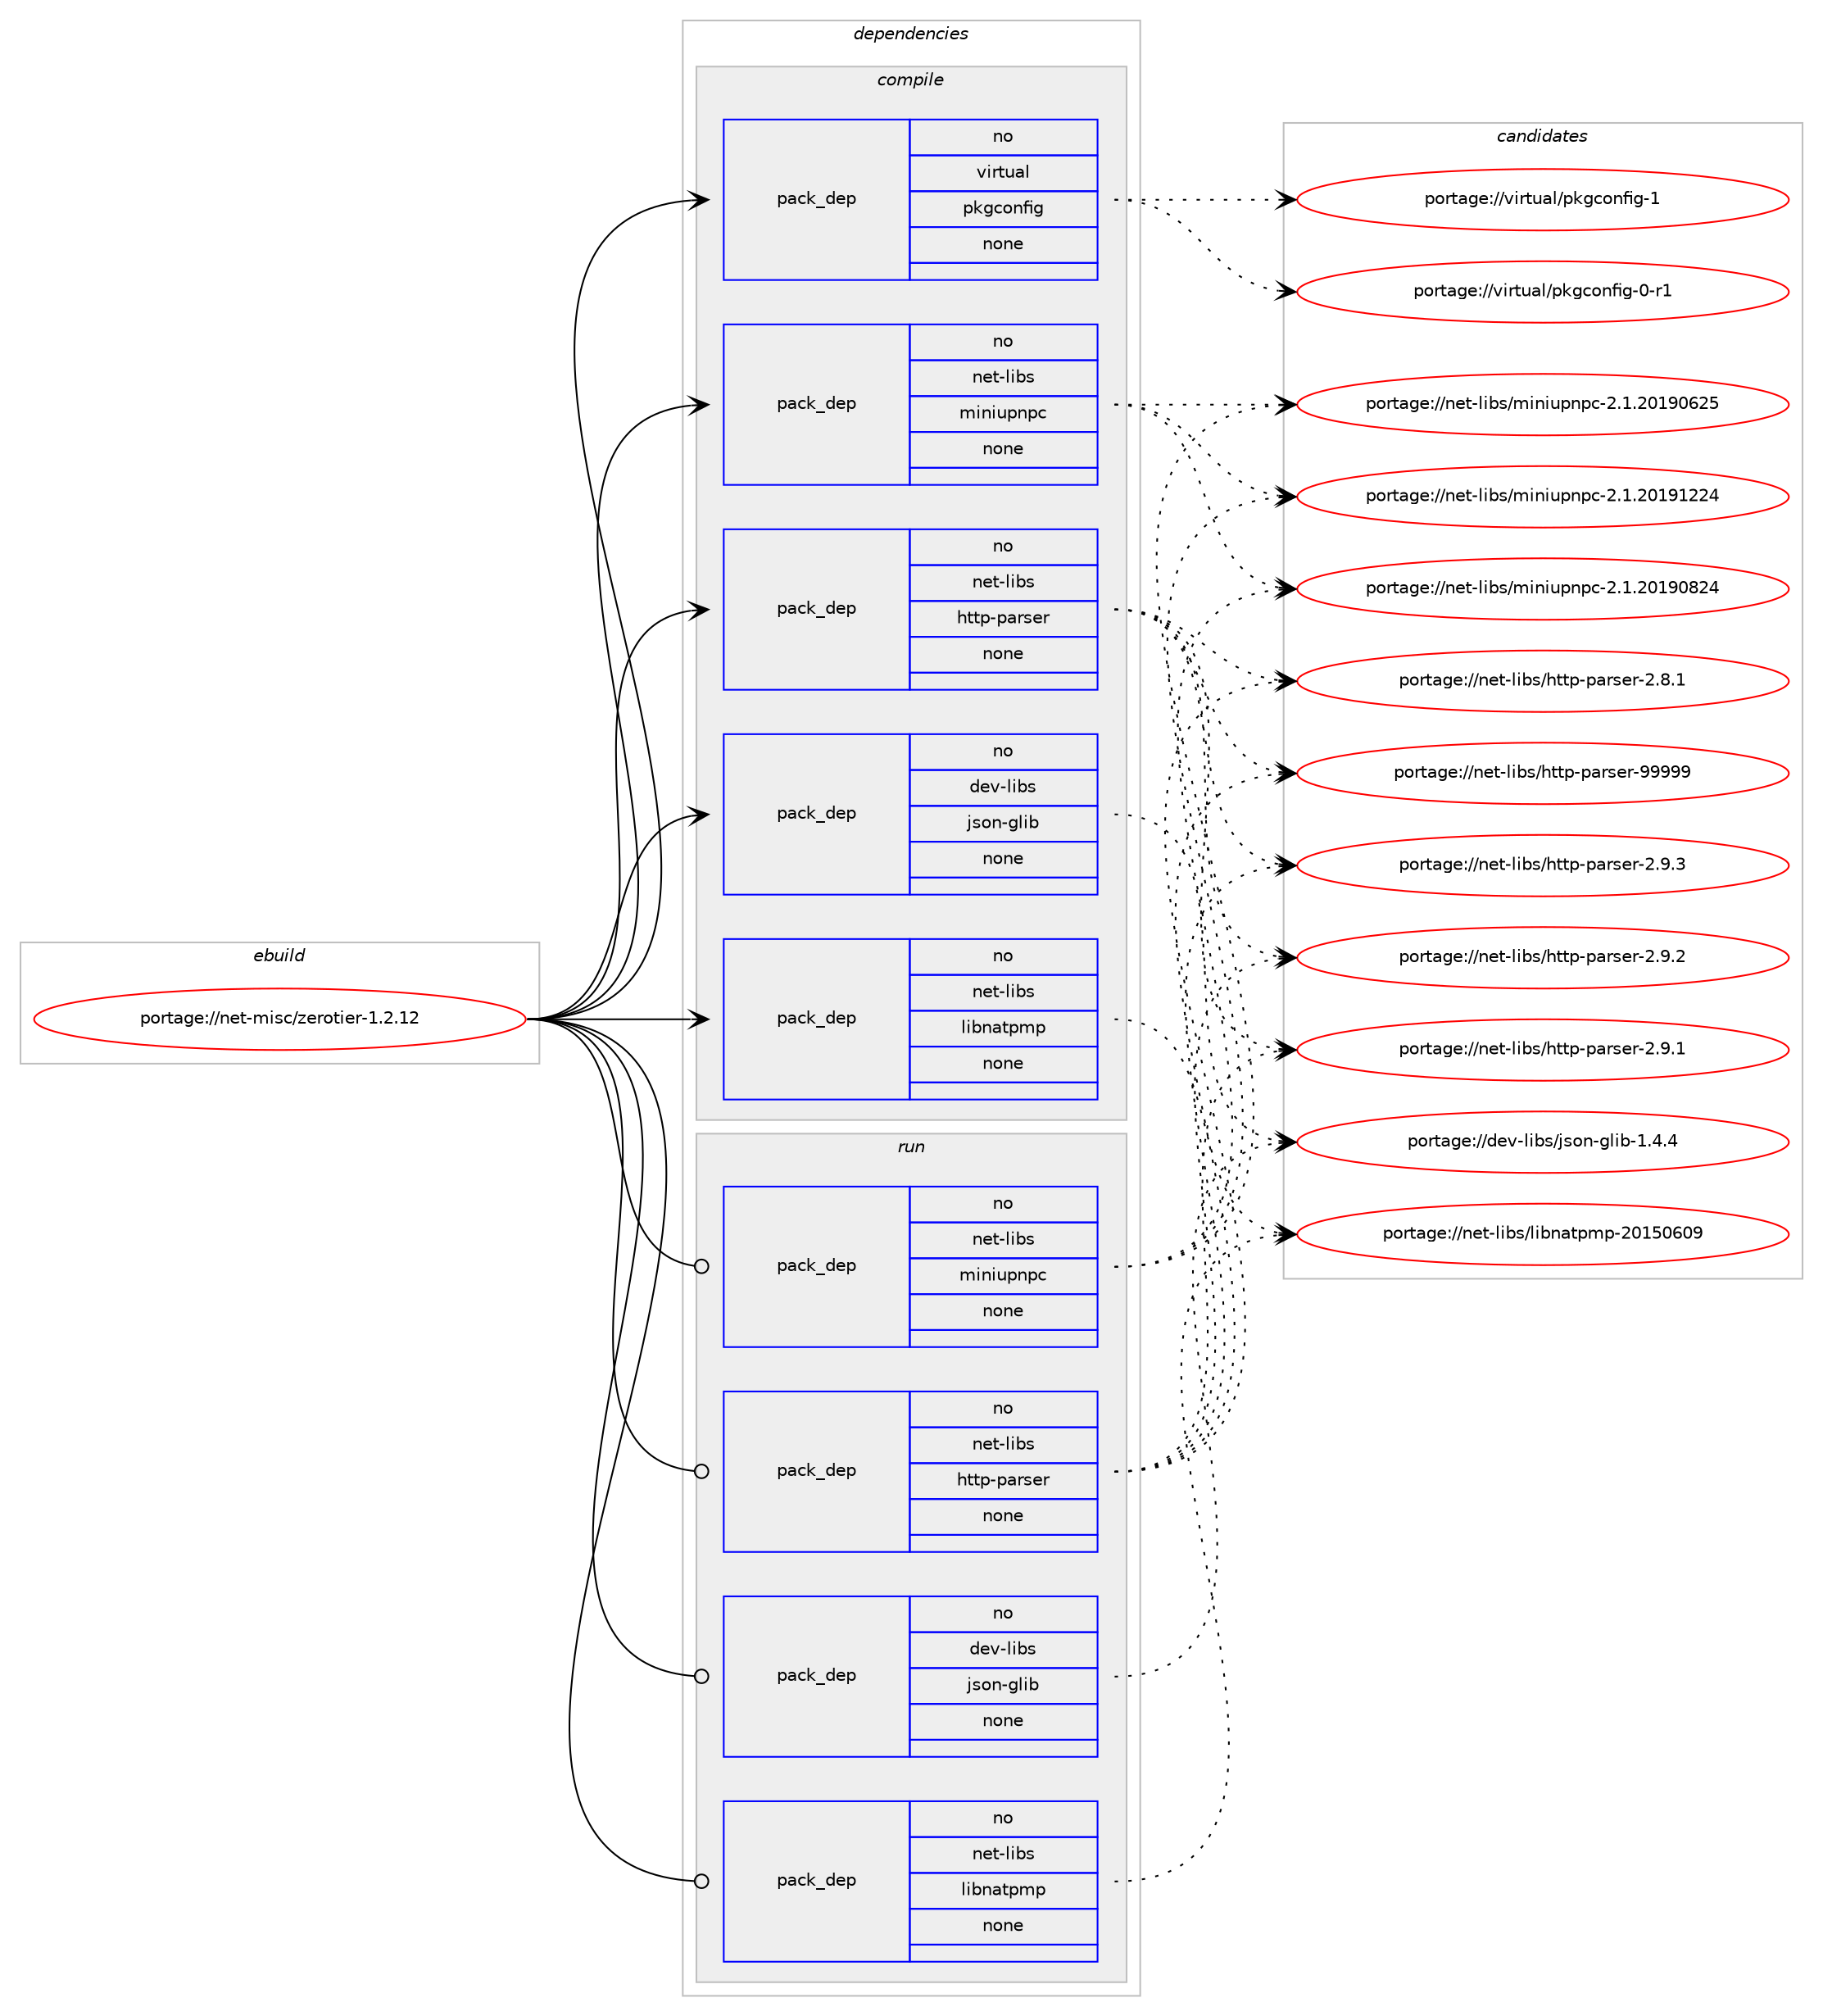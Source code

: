 digraph prolog {

# *************
# Graph options
# *************

newrank=true;
concentrate=true;
compound=true;
graph [rankdir=LR,fontname=Helvetica,fontsize=10,ranksep=1.5];#, ranksep=2.5, nodesep=0.2];
edge  [arrowhead=vee];
node  [fontname=Helvetica,fontsize=10];

# **********
# The ebuild
# **********

subgraph cluster_leftcol {
color=gray;
rank=same;
label=<<i>ebuild</i>>;
id [label="portage://net-misc/zerotier-1.2.12", color=red, width=4, href="../net-misc/zerotier-1.2.12.svg"];
}

# ****************
# The dependencies
# ****************

subgraph cluster_midcol {
color=gray;
label=<<i>dependencies</i>>;
subgraph cluster_compile {
fillcolor="#eeeeee";
style=filled;
label=<<i>compile</i>>;
subgraph pack95648 {
dependency122764 [label=<<TABLE BORDER="0" CELLBORDER="1" CELLSPACING="0" CELLPADDING="4" WIDTH="220"><TR><TD ROWSPAN="6" CELLPADDING="30">pack_dep</TD></TR><TR><TD WIDTH="110">no</TD></TR><TR><TD>dev-libs</TD></TR><TR><TD>json-glib</TD></TR><TR><TD>none</TD></TR><TR><TD></TD></TR></TABLE>>, shape=none, color=blue];
}
id:e -> dependency122764:w [weight=20,style="solid",arrowhead="vee"];
subgraph pack95649 {
dependency122765 [label=<<TABLE BORDER="0" CELLBORDER="1" CELLSPACING="0" CELLPADDING="4" WIDTH="220"><TR><TD ROWSPAN="6" CELLPADDING="30">pack_dep</TD></TR><TR><TD WIDTH="110">no</TD></TR><TR><TD>net-libs</TD></TR><TR><TD>http-parser</TD></TR><TR><TD>none</TD></TR><TR><TD></TD></TR></TABLE>>, shape=none, color=blue];
}
id:e -> dependency122765:w [weight=20,style="solid",arrowhead="vee"];
subgraph pack95650 {
dependency122766 [label=<<TABLE BORDER="0" CELLBORDER="1" CELLSPACING="0" CELLPADDING="4" WIDTH="220"><TR><TD ROWSPAN="6" CELLPADDING="30">pack_dep</TD></TR><TR><TD WIDTH="110">no</TD></TR><TR><TD>net-libs</TD></TR><TR><TD>libnatpmp</TD></TR><TR><TD>none</TD></TR><TR><TD></TD></TR></TABLE>>, shape=none, color=blue];
}
id:e -> dependency122766:w [weight=20,style="solid",arrowhead="vee"];
subgraph pack95651 {
dependency122767 [label=<<TABLE BORDER="0" CELLBORDER="1" CELLSPACING="0" CELLPADDING="4" WIDTH="220"><TR><TD ROWSPAN="6" CELLPADDING="30">pack_dep</TD></TR><TR><TD WIDTH="110">no</TD></TR><TR><TD>net-libs</TD></TR><TR><TD>miniupnpc</TD></TR><TR><TD>none</TD></TR><TR><TD></TD></TR></TABLE>>, shape=none, color=blue];
}
id:e -> dependency122767:w [weight=20,style="solid",arrowhead="vee"];
subgraph pack95652 {
dependency122768 [label=<<TABLE BORDER="0" CELLBORDER="1" CELLSPACING="0" CELLPADDING="4" WIDTH="220"><TR><TD ROWSPAN="6" CELLPADDING="30">pack_dep</TD></TR><TR><TD WIDTH="110">no</TD></TR><TR><TD>virtual</TD></TR><TR><TD>pkgconfig</TD></TR><TR><TD>none</TD></TR><TR><TD></TD></TR></TABLE>>, shape=none, color=blue];
}
id:e -> dependency122768:w [weight=20,style="solid",arrowhead="vee"];
}
subgraph cluster_compileandrun {
fillcolor="#eeeeee";
style=filled;
label=<<i>compile and run</i>>;
}
subgraph cluster_run {
fillcolor="#eeeeee";
style=filled;
label=<<i>run</i>>;
subgraph pack95653 {
dependency122769 [label=<<TABLE BORDER="0" CELLBORDER="1" CELLSPACING="0" CELLPADDING="4" WIDTH="220"><TR><TD ROWSPAN="6" CELLPADDING="30">pack_dep</TD></TR><TR><TD WIDTH="110">no</TD></TR><TR><TD>dev-libs</TD></TR><TR><TD>json-glib</TD></TR><TR><TD>none</TD></TR><TR><TD></TD></TR></TABLE>>, shape=none, color=blue];
}
id:e -> dependency122769:w [weight=20,style="solid",arrowhead="odot"];
subgraph pack95654 {
dependency122770 [label=<<TABLE BORDER="0" CELLBORDER="1" CELLSPACING="0" CELLPADDING="4" WIDTH="220"><TR><TD ROWSPAN="6" CELLPADDING="30">pack_dep</TD></TR><TR><TD WIDTH="110">no</TD></TR><TR><TD>net-libs</TD></TR><TR><TD>http-parser</TD></TR><TR><TD>none</TD></TR><TR><TD></TD></TR></TABLE>>, shape=none, color=blue];
}
id:e -> dependency122770:w [weight=20,style="solid",arrowhead="odot"];
subgraph pack95655 {
dependency122771 [label=<<TABLE BORDER="0" CELLBORDER="1" CELLSPACING="0" CELLPADDING="4" WIDTH="220"><TR><TD ROWSPAN="6" CELLPADDING="30">pack_dep</TD></TR><TR><TD WIDTH="110">no</TD></TR><TR><TD>net-libs</TD></TR><TR><TD>libnatpmp</TD></TR><TR><TD>none</TD></TR><TR><TD></TD></TR></TABLE>>, shape=none, color=blue];
}
id:e -> dependency122771:w [weight=20,style="solid",arrowhead="odot"];
subgraph pack95656 {
dependency122772 [label=<<TABLE BORDER="0" CELLBORDER="1" CELLSPACING="0" CELLPADDING="4" WIDTH="220"><TR><TD ROWSPAN="6" CELLPADDING="30">pack_dep</TD></TR><TR><TD WIDTH="110">no</TD></TR><TR><TD>net-libs</TD></TR><TR><TD>miniupnpc</TD></TR><TR><TD>none</TD></TR><TR><TD></TD></TR></TABLE>>, shape=none, color=blue];
}
id:e -> dependency122772:w [weight=20,style="solid",arrowhead="odot"];
}
}

# **************
# The candidates
# **************

subgraph cluster_choices {
rank=same;
color=gray;
label=<<i>candidates</i>>;

subgraph choice95648 {
color=black;
nodesep=1;
choice1001011184510810598115471061151111104510310810598454946524652 [label="portage://dev-libs/json-glib-1.4.4", color=red, width=4,href="../dev-libs/json-glib-1.4.4.svg"];
dependency122764:e -> choice1001011184510810598115471061151111104510310810598454946524652:w [style=dotted,weight="100"];
}
subgraph choice95649 {
color=black;
nodesep=1;
choice1101011164510810598115471041161161124511297114115101114455757575757 [label="portage://net-libs/http-parser-99999", color=red, width=4,href="../net-libs/http-parser-99999.svg"];
choice1101011164510810598115471041161161124511297114115101114455046574651 [label="portage://net-libs/http-parser-2.9.3", color=red, width=4,href="../net-libs/http-parser-2.9.3.svg"];
choice1101011164510810598115471041161161124511297114115101114455046574650 [label="portage://net-libs/http-parser-2.9.2", color=red, width=4,href="../net-libs/http-parser-2.9.2.svg"];
choice1101011164510810598115471041161161124511297114115101114455046574649 [label="portage://net-libs/http-parser-2.9.1", color=red, width=4,href="../net-libs/http-parser-2.9.1.svg"];
choice1101011164510810598115471041161161124511297114115101114455046564649 [label="portage://net-libs/http-parser-2.8.1", color=red, width=4,href="../net-libs/http-parser-2.8.1.svg"];
dependency122765:e -> choice1101011164510810598115471041161161124511297114115101114455757575757:w [style=dotted,weight="100"];
dependency122765:e -> choice1101011164510810598115471041161161124511297114115101114455046574651:w [style=dotted,weight="100"];
dependency122765:e -> choice1101011164510810598115471041161161124511297114115101114455046574650:w [style=dotted,weight="100"];
dependency122765:e -> choice1101011164510810598115471041161161124511297114115101114455046574649:w [style=dotted,weight="100"];
dependency122765:e -> choice1101011164510810598115471041161161124511297114115101114455046564649:w [style=dotted,weight="100"];
}
subgraph choice95650 {
color=black;
nodesep=1;
choice1101011164510810598115471081059811097116112109112455048495348544857 [label="portage://net-libs/libnatpmp-20150609", color=red, width=4,href="../net-libs/libnatpmp-20150609.svg"];
dependency122766:e -> choice1101011164510810598115471081059811097116112109112455048495348544857:w [style=dotted,weight="100"];
}
subgraph choice95651 {
color=black;
nodesep=1;
choice1101011164510810598115471091051101051171121101129945504649465048495749505052 [label="portage://net-libs/miniupnpc-2.1.20191224", color=red, width=4,href="../net-libs/miniupnpc-2.1.20191224.svg"];
choice1101011164510810598115471091051101051171121101129945504649465048495748565052 [label="portage://net-libs/miniupnpc-2.1.20190824", color=red, width=4,href="../net-libs/miniupnpc-2.1.20190824.svg"];
choice1101011164510810598115471091051101051171121101129945504649465048495748545053 [label="portage://net-libs/miniupnpc-2.1.20190625", color=red, width=4,href="../net-libs/miniupnpc-2.1.20190625.svg"];
dependency122767:e -> choice1101011164510810598115471091051101051171121101129945504649465048495749505052:w [style=dotted,weight="100"];
dependency122767:e -> choice1101011164510810598115471091051101051171121101129945504649465048495748565052:w [style=dotted,weight="100"];
dependency122767:e -> choice1101011164510810598115471091051101051171121101129945504649465048495748545053:w [style=dotted,weight="100"];
}
subgraph choice95652 {
color=black;
nodesep=1;
choice1181051141161179710847112107103991111101021051034549 [label="portage://virtual/pkgconfig-1", color=red, width=4,href="../virtual/pkgconfig-1.svg"];
choice11810511411611797108471121071039911111010210510345484511449 [label="portage://virtual/pkgconfig-0-r1", color=red, width=4,href="../virtual/pkgconfig-0-r1.svg"];
dependency122768:e -> choice1181051141161179710847112107103991111101021051034549:w [style=dotted,weight="100"];
dependency122768:e -> choice11810511411611797108471121071039911111010210510345484511449:w [style=dotted,weight="100"];
}
subgraph choice95653 {
color=black;
nodesep=1;
choice1001011184510810598115471061151111104510310810598454946524652 [label="portage://dev-libs/json-glib-1.4.4", color=red, width=4,href="../dev-libs/json-glib-1.4.4.svg"];
dependency122769:e -> choice1001011184510810598115471061151111104510310810598454946524652:w [style=dotted,weight="100"];
}
subgraph choice95654 {
color=black;
nodesep=1;
choice1101011164510810598115471041161161124511297114115101114455757575757 [label="portage://net-libs/http-parser-99999", color=red, width=4,href="../net-libs/http-parser-99999.svg"];
choice1101011164510810598115471041161161124511297114115101114455046574651 [label="portage://net-libs/http-parser-2.9.3", color=red, width=4,href="../net-libs/http-parser-2.9.3.svg"];
choice1101011164510810598115471041161161124511297114115101114455046574650 [label="portage://net-libs/http-parser-2.9.2", color=red, width=4,href="../net-libs/http-parser-2.9.2.svg"];
choice1101011164510810598115471041161161124511297114115101114455046574649 [label="portage://net-libs/http-parser-2.9.1", color=red, width=4,href="../net-libs/http-parser-2.9.1.svg"];
choice1101011164510810598115471041161161124511297114115101114455046564649 [label="portage://net-libs/http-parser-2.8.1", color=red, width=4,href="../net-libs/http-parser-2.8.1.svg"];
dependency122770:e -> choice1101011164510810598115471041161161124511297114115101114455757575757:w [style=dotted,weight="100"];
dependency122770:e -> choice1101011164510810598115471041161161124511297114115101114455046574651:w [style=dotted,weight="100"];
dependency122770:e -> choice1101011164510810598115471041161161124511297114115101114455046574650:w [style=dotted,weight="100"];
dependency122770:e -> choice1101011164510810598115471041161161124511297114115101114455046574649:w [style=dotted,weight="100"];
dependency122770:e -> choice1101011164510810598115471041161161124511297114115101114455046564649:w [style=dotted,weight="100"];
}
subgraph choice95655 {
color=black;
nodesep=1;
choice1101011164510810598115471081059811097116112109112455048495348544857 [label="portage://net-libs/libnatpmp-20150609", color=red, width=4,href="../net-libs/libnatpmp-20150609.svg"];
dependency122771:e -> choice1101011164510810598115471081059811097116112109112455048495348544857:w [style=dotted,weight="100"];
}
subgraph choice95656 {
color=black;
nodesep=1;
choice1101011164510810598115471091051101051171121101129945504649465048495749505052 [label="portage://net-libs/miniupnpc-2.1.20191224", color=red, width=4,href="../net-libs/miniupnpc-2.1.20191224.svg"];
choice1101011164510810598115471091051101051171121101129945504649465048495748565052 [label="portage://net-libs/miniupnpc-2.1.20190824", color=red, width=4,href="../net-libs/miniupnpc-2.1.20190824.svg"];
choice1101011164510810598115471091051101051171121101129945504649465048495748545053 [label="portage://net-libs/miniupnpc-2.1.20190625", color=red, width=4,href="../net-libs/miniupnpc-2.1.20190625.svg"];
dependency122772:e -> choice1101011164510810598115471091051101051171121101129945504649465048495749505052:w [style=dotted,weight="100"];
dependency122772:e -> choice1101011164510810598115471091051101051171121101129945504649465048495748565052:w [style=dotted,weight="100"];
dependency122772:e -> choice1101011164510810598115471091051101051171121101129945504649465048495748545053:w [style=dotted,weight="100"];
}
}

}
